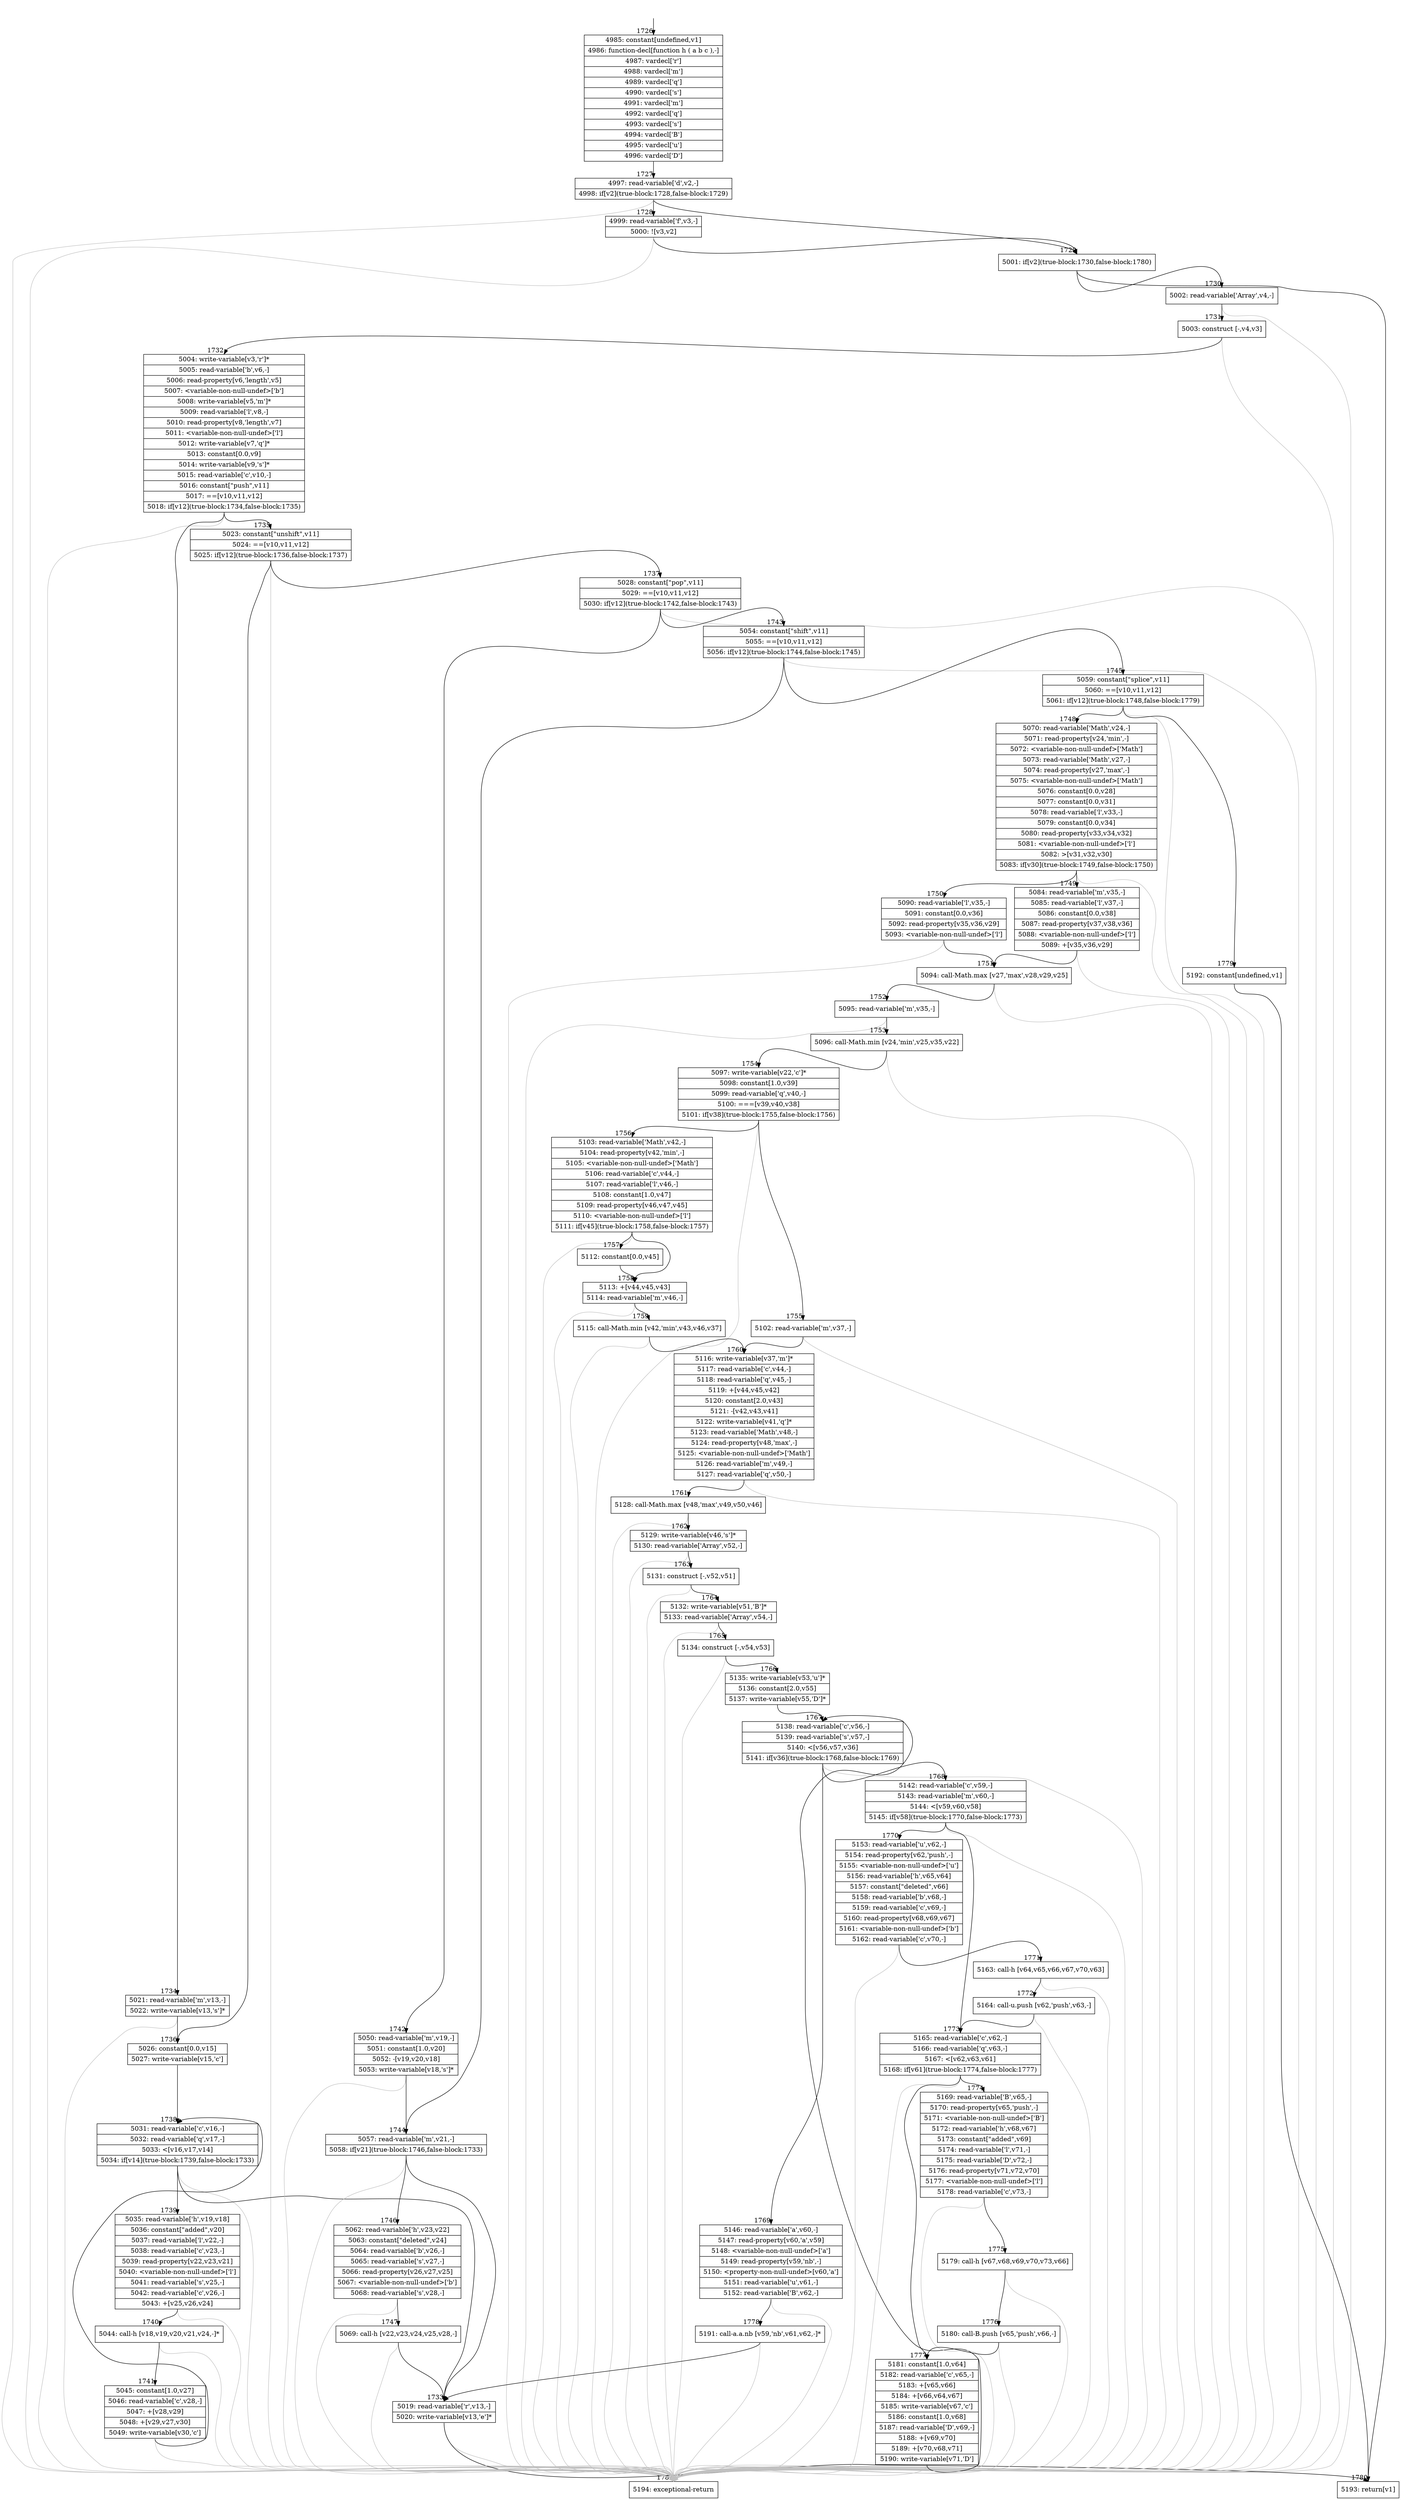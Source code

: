 digraph {
rankdir="TD"
BB_entry153[shape=none,label=""];
BB_entry153 -> BB1726 [tailport=s, headport=n, headlabel="    1726"]
BB1726 [shape=record label="{4985: constant[undefined,v1]|4986: function-decl[function h ( a b c ),-]|4987: vardecl['r']|4988: vardecl['m']|4989: vardecl['q']|4990: vardecl['s']|4991: vardecl['m']|4992: vardecl['q']|4993: vardecl['s']|4994: vardecl['B']|4995: vardecl['u']|4996: vardecl['D']}" ] 
BB1726 -> BB1727 [tailport=s, headport=n, headlabel="      1727"]
BB1727 [shape=record label="{4997: read-variable['d',v2,-]|4998: if[v2](true-block:1728,false-block:1729)}" ] 
BB1727 -> BB1729 [tailport=s, headport=n, headlabel="      1729"]
BB1727 -> BB1728 [tailport=s, headport=n, headlabel="      1728"]
BB1727 -> BB1781 [tailport=s, headport=n, color=gray, headlabel="      1781"]
BB1728 [shape=record label="{4999: read-variable['f',v3,-]|5000: ![v3,v2]}" ] 
BB1728 -> BB1729 [tailport=s, headport=n]
BB1728 -> BB1781 [tailport=s, headport=n, color=gray]
BB1729 [shape=record label="{5001: if[v2](true-block:1730,false-block:1780)}" ] 
BB1729 -> BB1730 [tailport=s, headport=n, headlabel="      1730"]
BB1729 -> BB1780 [tailport=s, headport=n, headlabel="      1780"]
BB1730 [shape=record label="{5002: read-variable['Array',v4,-]}" ] 
BB1730 -> BB1731 [tailport=s, headport=n, headlabel="      1731"]
BB1730 -> BB1781 [tailport=s, headport=n, color=gray]
BB1731 [shape=record label="{5003: construct [-,v4,v3]}" ] 
BB1731 -> BB1732 [tailport=s, headport=n, headlabel="      1732"]
BB1731 -> BB1781 [tailport=s, headport=n, color=gray]
BB1732 [shape=record label="{5004: write-variable[v3,'r']*|5005: read-variable['b',v6,-]|5006: read-property[v6,'length',v5]|5007: \<variable-non-null-undef\>['b']|5008: write-variable[v5,'m']*|5009: read-variable['l',v8,-]|5010: read-property[v8,'length',v7]|5011: \<variable-non-null-undef\>['l']|5012: write-variable[v7,'q']*|5013: constant[0.0,v9]|5014: write-variable[v9,'s']*|5015: read-variable['c',v10,-]|5016: constant[\"push\",v11]|5017: ==[v10,v11,v12]|5018: if[v12](true-block:1734,false-block:1735)}" ] 
BB1732 -> BB1734 [tailport=s, headport=n, headlabel="      1734"]
BB1732 -> BB1735 [tailport=s, headport=n, headlabel="      1735"]
BB1732 -> BB1781 [tailport=s, headport=n, color=gray]
BB1733 [shape=record label="{5019: read-variable['r',v13,-]|5020: write-variable[v13,'e']*}" ] 
BB1733 -> BB1780 [tailport=s, headport=n]
BB1733 -> BB1781 [tailport=s, headport=n, color=gray]
BB1734 [shape=record label="{5021: read-variable['m',v13,-]|5022: write-variable[v13,'s']*}" ] 
BB1734 -> BB1736 [tailport=s, headport=n, headlabel="      1736"]
BB1734 -> BB1781 [tailport=s, headport=n, color=gray]
BB1735 [shape=record label="{5023: constant[\"unshift\",v11]|5024: ==[v10,v11,v12]|5025: if[v12](true-block:1736,false-block:1737)}" ] 
BB1735 -> BB1736 [tailport=s, headport=n]
BB1735 -> BB1737 [tailport=s, headport=n, headlabel="      1737"]
BB1735 -> BB1781 [tailport=s, headport=n, color=gray]
BB1736 [shape=record label="{5026: constant[0.0,v15]|5027: write-variable[v15,'c']}" ] 
BB1736 -> BB1738 [tailport=s, headport=n, headlabel="      1738"]
BB1737 [shape=record label="{5028: constant[\"pop\",v11]|5029: ==[v10,v11,v12]|5030: if[v12](true-block:1742,false-block:1743)}" ] 
BB1737 -> BB1742 [tailport=s, headport=n, headlabel="      1742"]
BB1737 -> BB1743 [tailport=s, headport=n, headlabel="      1743"]
BB1737 -> BB1781 [tailport=s, headport=n, color=gray]
BB1738 [shape=record label="{5031: read-variable['c',v16,-]|5032: read-variable['q',v17,-]|5033: \<[v16,v17,v14]|5034: if[v14](true-block:1739,false-block:1733)}" ] 
BB1738 -> BB1739 [tailport=s, headport=n, headlabel="      1739"]
BB1738 -> BB1733 [tailport=s, headport=n, headlabel="      1733"]
BB1738 -> BB1781 [tailport=s, headport=n, color=gray]
BB1739 [shape=record label="{5035: read-variable['h',v19,v18]|5036: constant[\"added\",v20]|5037: read-variable['l',v22,-]|5038: read-variable['c',v23,-]|5039: read-property[v22,v23,v21]|5040: \<variable-non-null-undef\>['l']|5041: read-variable['s',v25,-]|5042: read-variable['c',v26,-]|5043: +[v25,v26,v24]}" ] 
BB1739 -> BB1740 [tailport=s, headport=n, headlabel="      1740"]
BB1739 -> BB1781 [tailport=s, headport=n, color=gray]
BB1740 [shape=record label="{5044: call-h [v18,v19,v20,v21,v24,-]*}" ] 
BB1740 -> BB1741 [tailport=s, headport=n, headlabel="      1741"]
BB1740 -> BB1781 [tailport=s, headport=n, color=gray]
BB1741 [shape=record label="{5045: constant[1.0,v27]|5046: read-variable['c',v28,-]|5047: +[v28,v29]|5048: +[v29,v27,v30]|5049: write-variable[v30,'c']}" ] 
BB1741 -> BB1738 [tailport=s, headport=n]
BB1741 -> BB1781 [tailport=s, headport=n, color=gray]
BB1742 [shape=record label="{5050: read-variable['m',v19,-]|5051: constant[1.0,v20]|5052: -[v19,v20,v18]|5053: write-variable[v18,'s']*}" ] 
BB1742 -> BB1744 [tailport=s, headport=n, headlabel="      1744"]
BB1742 -> BB1781 [tailport=s, headport=n, color=gray]
BB1743 [shape=record label="{5054: constant[\"shift\",v11]|5055: ==[v10,v11,v12]|5056: if[v12](true-block:1744,false-block:1745)}" ] 
BB1743 -> BB1744 [tailport=s, headport=n]
BB1743 -> BB1745 [tailport=s, headport=n, headlabel="      1745"]
BB1743 -> BB1781 [tailport=s, headport=n, color=gray]
BB1744 [shape=record label="{5057: read-variable['m',v21,-]|5058: if[v21](true-block:1746,false-block:1733)}" ] 
BB1744 -> BB1733 [tailport=s, headport=n]
BB1744 -> BB1746 [tailport=s, headport=n, headlabel="      1746"]
BB1744 -> BB1781 [tailport=s, headport=n, color=gray]
BB1745 [shape=record label="{5059: constant[\"splice\",v11]|5060: ==[v10,v11,v12]|5061: if[v12](true-block:1748,false-block:1779)}" ] 
BB1745 -> BB1748 [tailport=s, headport=n, headlabel="      1748"]
BB1745 -> BB1779 [tailport=s, headport=n, headlabel="      1779"]
BB1745 -> BB1781 [tailport=s, headport=n, color=gray]
BB1746 [shape=record label="{5062: read-variable['h',v23,v22]|5063: constant[\"deleted\",v24]|5064: read-variable['b',v26,-]|5065: read-variable['s',v27,-]|5066: read-property[v26,v27,v25]|5067: \<variable-non-null-undef\>['b']|5068: read-variable['s',v28,-]}" ] 
BB1746 -> BB1747 [tailport=s, headport=n, headlabel="      1747"]
BB1746 -> BB1781 [tailport=s, headport=n, color=gray]
BB1747 [shape=record label="{5069: call-h [v22,v23,v24,v25,v28,-]}" ] 
BB1747 -> BB1733 [tailport=s, headport=n]
BB1747 -> BB1781 [tailport=s, headport=n, color=gray]
BB1748 [shape=record label="{5070: read-variable['Math',v24,-]|5071: read-property[v24,'min',-]|5072: \<variable-non-null-undef\>['Math']|5073: read-variable['Math',v27,-]|5074: read-property[v27,'max',-]|5075: \<variable-non-null-undef\>['Math']|5076: constant[0.0,v28]|5077: constant[0.0,v31]|5078: read-variable['l',v33,-]|5079: constant[0.0,v34]|5080: read-property[v33,v34,v32]|5081: \<variable-non-null-undef\>['l']|5082: \>[v31,v32,v30]|5083: if[v30](true-block:1749,false-block:1750)}" ] 
BB1748 -> BB1749 [tailport=s, headport=n, headlabel="      1749"]
BB1748 -> BB1750 [tailport=s, headport=n, headlabel="      1750"]
BB1748 -> BB1781 [tailport=s, headport=n, color=gray]
BB1749 [shape=record label="{5084: read-variable['m',v35,-]|5085: read-variable['l',v37,-]|5086: constant[0.0,v38]|5087: read-property[v37,v38,v36]|5088: \<variable-non-null-undef\>['l']|5089: +[v35,v36,v29]}" ] 
BB1749 -> BB1751 [tailport=s, headport=n, headlabel="      1751"]
BB1749 -> BB1781 [tailport=s, headport=n, color=gray]
BB1750 [shape=record label="{5090: read-variable['l',v35,-]|5091: constant[0.0,v36]|5092: read-property[v35,v36,v29]|5093: \<variable-non-null-undef\>['l']}" ] 
BB1750 -> BB1751 [tailport=s, headport=n]
BB1750 -> BB1781 [tailport=s, headport=n, color=gray]
BB1751 [shape=record label="{5094: call-Math.max [v27,'max',v28,v29,v25]}" ] 
BB1751 -> BB1752 [tailport=s, headport=n, headlabel="      1752"]
BB1751 -> BB1781 [tailport=s, headport=n, color=gray]
BB1752 [shape=record label="{5095: read-variable['m',v35,-]}" ] 
BB1752 -> BB1753 [tailport=s, headport=n, headlabel="      1753"]
BB1752 -> BB1781 [tailport=s, headport=n, color=gray]
BB1753 [shape=record label="{5096: call-Math.min [v24,'min',v25,v35,v22]}" ] 
BB1753 -> BB1754 [tailport=s, headport=n, headlabel="      1754"]
BB1753 -> BB1781 [tailport=s, headport=n, color=gray]
BB1754 [shape=record label="{5097: write-variable[v22,'c']*|5098: constant[1.0,v39]|5099: read-variable['q',v40,-]|5100: ===[v39,v40,v38]|5101: if[v38](true-block:1755,false-block:1756)}" ] 
BB1754 -> BB1755 [tailport=s, headport=n, headlabel="      1755"]
BB1754 -> BB1756 [tailport=s, headport=n, headlabel="      1756"]
BB1754 -> BB1781 [tailport=s, headport=n, color=gray]
BB1755 [shape=record label="{5102: read-variable['m',v37,-]}" ] 
BB1755 -> BB1760 [tailport=s, headport=n, headlabel="      1760"]
BB1755 -> BB1781 [tailport=s, headport=n, color=gray]
BB1756 [shape=record label="{5103: read-variable['Math',v42,-]|5104: read-property[v42,'min',-]|5105: \<variable-non-null-undef\>['Math']|5106: read-variable['c',v44,-]|5107: read-variable['l',v46,-]|5108: constant[1.0,v47]|5109: read-property[v46,v47,v45]|5110: \<variable-non-null-undef\>['l']|5111: if[v45](true-block:1758,false-block:1757)}" ] 
BB1756 -> BB1758 [tailport=s, headport=n, headlabel="      1758"]
BB1756 -> BB1757 [tailport=s, headport=n, headlabel="      1757"]
BB1756 -> BB1781 [tailport=s, headport=n, color=gray]
BB1757 [shape=record label="{5112: constant[0.0,v45]}" ] 
BB1757 -> BB1758 [tailport=s, headport=n]
BB1758 [shape=record label="{5113: +[v44,v45,v43]|5114: read-variable['m',v46,-]}" ] 
BB1758 -> BB1759 [tailport=s, headport=n, headlabel="      1759"]
BB1758 -> BB1781 [tailport=s, headport=n, color=gray]
BB1759 [shape=record label="{5115: call-Math.min [v42,'min',v43,v46,v37]}" ] 
BB1759 -> BB1760 [tailport=s, headport=n]
BB1759 -> BB1781 [tailport=s, headport=n, color=gray]
BB1760 [shape=record label="{5116: write-variable[v37,'m']*|5117: read-variable['c',v44,-]|5118: read-variable['q',v45,-]|5119: +[v44,v45,v42]|5120: constant[2.0,v43]|5121: -[v42,v43,v41]|5122: write-variable[v41,'q']*|5123: read-variable['Math',v48,-]|5124: read-property[v48,'max',-]|5125: \<variable-non-null-undef\>['Math']|5126: read-variable['m',v49,-]|5127: read-variable['q',v50,-]}" ] 
BB1760 -> BB1761 [tailport=s, headport=n, headlabel="      1761"]
BB1760 -> BB1781 [tailport=s, headport=n, color=gray]
BB1761 [shape=record label="{5128: call-Math.max [v48,'max',v49,v50,v46]}" ] 
BB1761 -> BB1762 [tailport=s, headport=n, headlabel="      1762"]
BB1761 -> BB1781 [tailport=s, headport=n, color=gray]
BB1762 [shape=record label="{5129: write-variable[v46,'s']*|5130: read-variable['Array',v52,-]}" ] 
BB1762 -> BB1763 [tailport=s, headport=n, headlabel="      1763"]
BB1762 -> BB1781 [tailport=s, headport=n, color=gray]
BB1763 [shape=record label="{5131: construct [-,v52,v51]}" ] 
BB1763 -> BB1764 [tailport=s, headport=n, headlabel="      1764"]
BB1763 -> BB1781 [tailport=s, headport=n, color=gray]
BB1764 [shape=record label="{5132: write-variable[v51,'B']*|5133: read-variable['Array',v54,-]}" ] 
BB1764 -> BB1765 [tailport=s, headport=n, headlabel="      1765"]
BB1764 -> BB1781 [tailport=s, headport=n, color=gray]
BB1765 [shape=record label="{5134: construct [-,v54,v53]}" ] 
BB1765 -> BB1766 [tailport=s, headport=n, headlabel="      1766"]
BB1765 -> BB1781 [tailport=s, headport=n, color=gray]
BB1766 [shape=record label="{5135: write-variable[v53,'u']*|5136: constant[2.0,v55]|5137: write-variable[v55,'D']*}" ] 
BB1766 -> BB1767 [tailport=s, headport=n, headlabel="      1767"]
BB1767 [shape=record label="{5138: read-variable['c',v56,-]|5139: read-variable['s',v57,-]|5140: \<[v56,v57,v36]|5141: if[v36](true-block:1768,false-block:1769)}" ] 
BB1767 -> BB1768 [tailport=s, headport=n, headlabel="      1768"]
BB1767 -> BB1769 [tailport=s, headport=n, headlabel="      1769"]
BB1767 -> BB1781 [tailport=s, headport=n, color=gray]
BB1768 [shape=record label="{5142: read-variable['c',v59,-]|5143: read-variable['m',v60,-]|5144: \<[v59,v60,v58]|5145: if[v58](true-block:1770,false-block:1773)}" ] 
BB1768 -> BB1773 [tailport=s, headport=n, headlabel="      1773"]
BB1768 -> BB1770 [tailport=s, headport=n, headlabel="      1770"]
BB1768 -> BB1781 [tailport=s, headport=n, color=gray]
BB1769 [shape=record label="{5146: read-variable['a',v60,-]|5147: read-property[v60,'a',v59]|5148: \<variable-non-null-undef\>['a']|5149: read-property[v59,'nb',-]|5150: \<property-non-null-undef\>[v60,'a']|5151: read-variable['u',v61,-]|5152: read-variable['B',v62,-]}" ] 
BB1769 -> BB1778 [tailport=s, headport=n, headlabel="      1778"]
BB1769 -> BB1781 [tailport=s, headport=n, color=gray]
BB1770 [shape=record label="{5153: read-variable['u',v62,-]|5154: read-property[v62,'push',-]|5155: \<variable-non-null-undef\>['u']|5156: read-variable['h',v65,v64]|5157: constant[\"deleted\",v66]|5158: read-variable['b',v68,-]|5159: read-variable['c',v69,-]|5160: read-property[v68,v69,v67]|5161: \<variable-non-null-undef\>['b']|5162: read-variable['c',v70,-]}" ] 
BB1770 -> BB1771 [tailport=s, headport=n, headlabel="      1771"]
BB1770 -> BB1781 [tailport=s, headport=n, color=gray]
BB1771 [shape=record label="{5163: call-h [v64,v65,v66,v67,v70,v63]}" ] 
BB1771 -> BB1772 [tailport=s, headport=n, headlabel="      1772"]
BB1771 -> BB1781 [tailport=s, headport=n, color=gray]
BB1772 [shape=record label="{5164: call-u.push [v62,'push',v63,-]}" ] 
BB1772 -> BB1773 [tailport=s, headport=n]
BB1772 -> BB1781 [tailport=s, headport=n, color=gray]
BB1773 [shape=record label="{5165: read-variable['c',v62,-]|5166: read-variable['q',v63,-]|5167: \<[v62,v63,v61]|5168: if[v61](true-block:1774,false-block:1777)}" ] 
BB1773 -> BB1777 [tailport=s, headport=n, headlabel="      1777"]
BB1773 -> BB1774 [tailport=s, headport=n, headlabel="      1774"]
BB1773 -> BB1781 [tailport=s, headport=n, color=gray]
BB1774 [shape=record label="{5169: read-variable['B',v65,-]|5170: read-property[v65,'push',-]|5171: \<variable-non-null-undef\>['B']|5172: read-variable['h',v68,v67]|5173: constant[\"added\",v69]|5174: read-variable['l',v71,-]|5175: read-variable['D',v72,-]|5176: read-property[v71,v72,v70]|5177: \<variable-non-null-undef\>['l']|5178: read-variable['c',v73,-]}" ] 
BB1774 -> BB1775 [tailport=s, headport=n, headlabel="      1775"]
BB1774 -> BB1781 [tailport=s, headport=n, color=gray]
BB1775 [shape=record label="{5179: call-h [v67,v68,v69,v70,v73,v66]}" ] 
BB1775 -> BB1776 [tailport=s, headport=n, headlabel="      1776"]
BB1775 -> BB1781 [tailport=s, headport=n, color=gray]
BB1776 [shape=record label="{5180: call-B.push [v65,'push',v66,-]}" ] 
BB1776 -> BB1777 [tailport=s, headport=n]
BB1776 -> BB1781 [tailport=s, headport=n, color=gray]
BB1777 [shape=record label="{5181: constant[1.0,v64]|5182: read-variable['c',v65,-]|5183: +[v65,v66]|5184: +[v66,v64,v67]|5185: write-variable[v67,'c']|5186: constant[1.0,v68]|5187: read-variable['D',v69,-]|5188: +[v69,v70]|5189: +[v70,v68,v71]|5190: write-variable[v71,'D']}" ] 
BB1777 -> BB1767 [tailport=s, headport=n]
BB1777 -> BB1781 [tailport=s, headport=n, color=gray]
BB1778 [shape=record label="{5191: call-a.a.nb [v59,'nb',v61,v62,-]*}" ] 
BB1778 -> BB1733 [tailport=s, headport=n]
BB1778 -> BB1781 [tailport=s, headport=n, color=gray]
BB1779 [shape=record label="{5192: constant[undefined,v1]}" ] 
BB1779 -> BB1780 [tailport=s, headport=n]
BB1780 [shape=record label="{5193: return[v1]}" ] 
BB1781 [shape=record label="{5194: exceptional-return}" ] 
}
